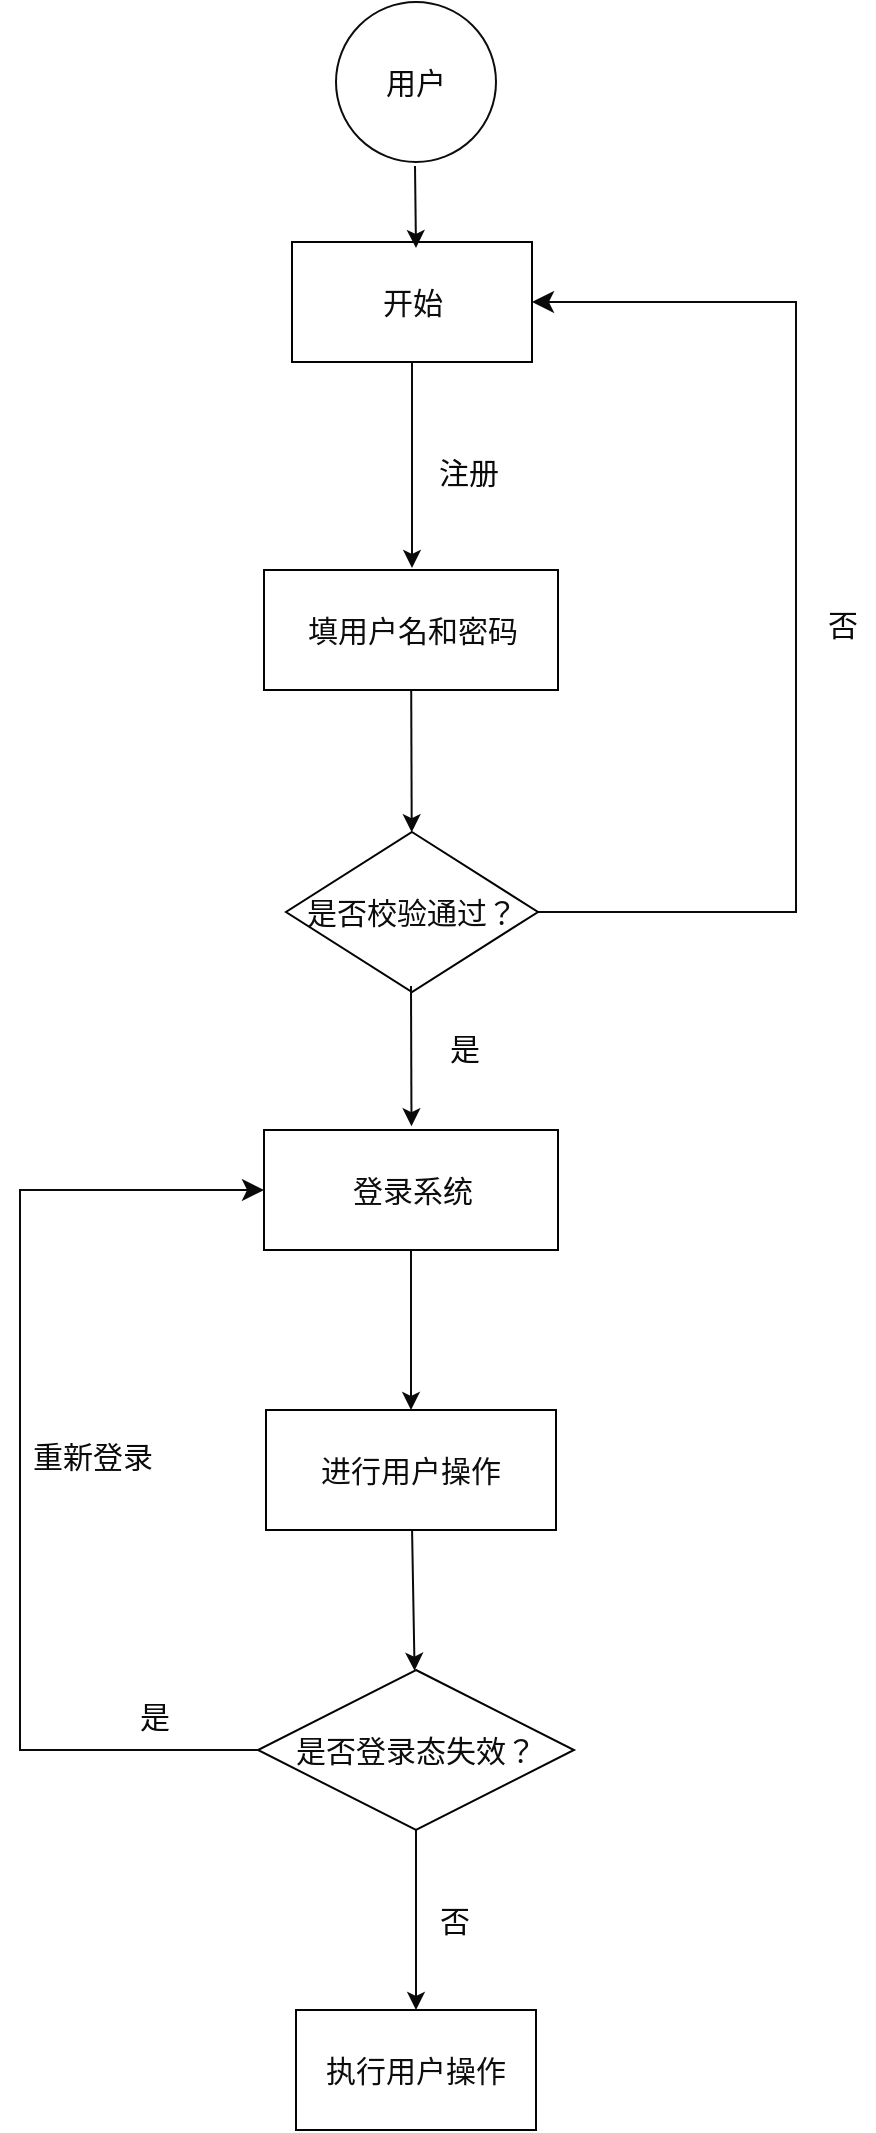 <mxfile>
    <diagram id="vEsDR_9fABrcw1KfVioN" name="第 1 页">
        <mxGraphModel dx="984" dy="809" grid="0" gridSize="10" guides="1" tooltips="1" connect="1" arrows="1" fold="1" page="1" pageScale="1" pageWidth="827" pageHeight="1169" background="#ffffff" math="0" shadow="0">
            <root>
                <mxCell id="0"/>
                <mxCell id="1" parent="0"/>
                <mxCell id="2" value="开始" style="rounded=0;html=1;strokeColor=#030303;fillColor=#ffffff;fontSize=15;fontColor=#0d0d0d;" parent="1" vertex="1">
                    <mxGeometry x="239" y="172" width="120" height="60" as="geometry"/>
                </mxCell>
                <mxCell id="3" value="" style="endArrow=classic;html=1;exitX=0.5;exitY=1;exitDx=0;exitDy=0;strokeColor=#0a0a0a;" parent="1" source="2" edge="1">
                    <mxGeometry width="50" height="50" relative="1" as="geometry">
                        <mxPoint x="387" y="365" as="sourcePoint"/>
                        <mxPoint x="299" y="335" as="targetPoint"/>
                    </mxGeometry>
                </mxCell>
                <mxCell id="4" value="&lt;font color=&quot;#0a0a0a&quot; style=&quot;font-size: 15px;&quot;&gt;注册&lt;/font&gt;" style="text;html=1;align=center;verticalAlign=middle;resizable=0;points=[];autosize=1;strokeColor=none;fillColor=none;fontSize=17;" parent="1" vertex="1">
                    <mxGeometry x="303" y="272" width="48" height="32" as="geometry"/>
                </mxCell>
                <mxCell id="16" value="" style="edgeStyle=none;html=1;strokeColor=#0a0a0a;fontSize=15;fontColor=#0a0a0a;" parent="1" source="7" target="15" edge="1">
                    <mxGeometry relative="1" as="geometry"/>
                </mxCell>
                <mxCell id="7" value="填用户名和密码" style="rounded=0;html=1;strokeColor=#030303;fillColor=#ffffff;fontSize=15;fontColor=#0d0d0d;" parent="1" vertex="1">
                    <mxGeometry x="225" y="336" width="147" height="60" as="geometry"/>
                </mxCell>
                <mxCell id="8" value="用户" style="ellipse;whiteSpace=wrap;html=1;aspect=fixed;fontSize=15;fontColor=#0a0a0a;fillColor=#FFFFFF;strokeColor=#0d0d0d;" parent="1" vertex="1">
                    <mxGeometry x="261" y="52" width="80" height="80" as="geometry"/>
                </mxCell>
                <mxCell id="9" value="" style="endArrow=classic;html=1;exitX=0.5;exitY=1;exitDx=0;exitDy=0;strokeColor=#0a0a0a;" parent="1" edge="1">
                    <mxGeometry width="50" height="50" relative="1" as="geometry">
                        <mxPoint x="300.5" y="134" as="sourcePoint"/>
                        <mxPoint x="301" y="175" as="targetPoint"/>
                    </mxGeometry>
                </mxCell>
                <mxCell id="13" value="" style="edgeStyle=elbowEdgeStyle;elbow=horizontal;endArrow=classic;html=1;curved=0;rounded=0;endSize=8;startSize=8;strokeColor=#0a0a0a;fontSize=15;fontColor=#0a0a0a;exitX=1;exitY=0.5;exitDx=0;exitDy=0;" parent="1" source="15" target="2" edge="1">
                    <mxGeometry width="50" height="50" relative="1" as="geometry">
                        <mxPoint x="425" y="372" as="sourcePoint"/>
                        <mxPoint x="422" y="319" as="targetPoint"/>
                        <Array as="points">
                            <mxPoint x="491" y="354"/>
                            <mxPoint x="406" y="551"/>
                            <mxPoint x="556" y="562"/>
                            <mxPoint x="742" y="648"/>
                            <mxPoint x="519" y="658"/>
                            <mxPoint x="664" y="492"/>
                            <mxPoint x="404" y="552"/>
                            <mxPoint x="531" y="278"/>
                            <mxPoint x="396" y="230"/>
                            <mxPoint x="470" y="254"/>
                            <mxPoint x="410" y="354"/>
                            <mxPoint x="523" y="282"/>
                            <mxPoint x="513" y="348"/>
                        </Array>
                    </mxGeometry>
                </mxCell>
                <mxCell id="14" value="&lt;font color=&quot;#0a0a0a&quot;&gt;&lt;span style=&quot;font-size: 15px;&quot;&gt;否&lt;/span&gt;&lt;/font&gt;" style="text;html=1;align=center;verticalAlign=middle;resizable=0;points=[];autosize=1;strokeColor=none;fillColor=none;fontSize=17;" parent="1" vertex="1">
                    <mxGeometry x="497" y="348" width="33" height="32" as="geometry"/>
                </mxCell>
                <mxCell id="15" value="是否校验通过？" style="rhombus;whiteSpace=wrap;html=1;fontSize=15;fillColor=#ffffff;strokeColor=#030303;fontColor=#0d0d0d;rounded=0;" parent="1" vertex="1">
                    <mxGeometry x="236" y="467" width="126" height="80" as="geometry"/>
                </mxCell>
                <mxCell id="19" value="" style="edgeStyle=none;html=1;strokeColor=#0a0a0a;fontSize=15;fontColor=#0a0a0a;" parent="1" edge="1">
                    <mxGeometry relative="1" as="geometry">
                        <mxPoint x="298.497" y="544" as="sourcePoint"/>
                        <mxPoint x="298.747" y="614.09" as="targetPoint"/>
                    </mxGeometry>
                </mxCell>
                <mxCell id="20" value="是" style="text;html=1;align=center;verticalAlign=middle;resizable=0;points=[];autosize=1;strokeColor=none;fillColor=none;fontSize=15;fontColor=#0a0a0a;" parent="1" vertex="1">
                    <mxGeometry x="308" y="560" width="33" height="30" as="geometry"/>
                </mxCell>
                <mxCell id="23" value="" style="edgeStyle=none;html=1;strokeColor=#0a0a0a;fontSize=15;fontColor=#0a0a0a;" parent="1" source="21" target="22" edge="1">
                    <mxGeometry relative="1" as="geometry"/>
                </mxCell>
                <mxCell id="21" value="登录系统" style="rounded=0;html=1;strokeColor=#030303;fillColor=#ffffff;fontSize=15;fontColor=#0d0d0d;" parent="1" vertex="1">
                    <mxGeometry x="225" y="616" width="147" height="60" as="geometry"/>
                </mxCell>
                <mxCell id="26" value="" style="edgeStyle=none;html=1;strokeColor=#0a0a0a;fontSize=15;fontColor=#0a0a0a;" parent="1" source="22" target="25" edge="1">
                    <mxGeometry relative="1" as="geometry"/>
                </mxCell>
                <mxCell id="22" value="进行用户操作" style="whiteSpace=wrap;html=1;fontSize=15;fillColor=#ffffff;strokeColor=#030303;fontColor=#0d0d0d;rounded=0;" parent="1" vertex="1">
                    <mxGeometry x="226" y="756" width="145" height="60" as="geometry"/>
                </mxCell>
                <mxCell id="30" value="" style="edgeStyle=none;html=1;strokeColor=#0a0a0a;fontSize=15;fontColor=#0a0a0a;" parent="1" source="25" target="29" edge="1">
                    <mxGeometry relative="1" as="geometry"/>
                </mxCell>
                <mxCell id="25" value="是否登录态失效？" style="rhombus;whiteSpace=wrap;html=1;fontSize=15;fillColor=#ffffff;strokeColor=#030303;fontColor=#0d0d0d;rounded=0;" parent="1" vertex="1">
                    <mxGeometry x="222" y="886" width="158" height="80" as="geometry"/>
                </mxCell>
                <mxCell id="27" value="" style="edgeStyle=elbowEdgeStyle;elbow=vertical;endArrow=classic;html=1;curved=0;rounded=0;endSize=8;startSize=8;strokeColor=#0a0a0a;fontSize=15;fontColor=#0a0a0a;exitX=0;exitY=0.5;exitDx=0;exitDy=0;entryX=0;entryY=0.5;entryDx=0;entryDy=0;" parent="1" source="25" target="21" edge="1">
                    <mxGeometry width="50" height="50" relative="1" as="geometry">
                        <mxPoint x="23" y="929" as="sourcePoint"/>
                        <mxPoint x="194" y="556" as="targetPoint"/>
                        <Array as="points">
                            <mxPoint x="103" y="788"/>
                            <mxPoint x="67" y="974"/>
                            <mxPoint x="217" y="985"/>
                            <mxPoint x="403" y="1071"/>
                            <mxPoint x="180" y="1081"/>
                            <mxPoint x="325" y="915"/>
                            <mxPoint x="65" y="975"/>
                            <mxPoint x="192" y="701"/>
                            <mxPoint x="57" y="653"/>
                            <mxPoint x="131" y="677"/>
                            <mxPoint x="71" y="777"/>
                            <mxPoint x="184" y="705"/>
                            <mxPoint x="174" y="771"/>
                        </Array>
                    </mxGeometry>
                </mxCell>
                <mxCell id="28" value="重新登录" style="text;html=1;align=center;verticalAlign=middle;resizable=0;points=[];autosize=1;strokeColor=none;fillColor=none;fontSize=15;fontColor=#0a0a0a;" parent="1" vertex="1">
                    <mxGeometry x="100" y="764" width="78" height="30" as="geometry"/>
                </mxCell>
                <mxCell id="29" value="执行用户操作" style="rounded=0;whiteSpace=wrap;html=1;fontSize=15;fillColor=#ffffff;strokeColor=#030303;fontColor=#0d0d0d;" parent="1" vertex="1">
                    <mxGeometry x="241" y="1056" width="120" height="60" as="geometry"/>
                </mxCell>
                <mxCell id="31" value="否" style="text;html=1;align=center;verticalAlign=middle;resizable=0;points=[];autosize=1;strokeColor=none;fillColor=none;fontSize=15;fontColor=#0a0a0a;" parent="1" vertex="1">
                    <mxGeometry x="303" y="996" width="33" height="30" as="geometry"/>
                </mxCell>
                <mxCell id="33" value="是" style="text;html=1;align=center;verticalAlign=middle;resizable=0;points=[];autosize=1;strokeColor=none;fillColor=none;fontSize=15;fontColor=#0a0a0a;" parent="1" vertex="1">
                    <mxGeometry x="153" y="894" width="33" height="30" as="geometry"/>
                </mxCell>
            </root>
        </mxGraphModel>
    </diagram>
</mxfile>